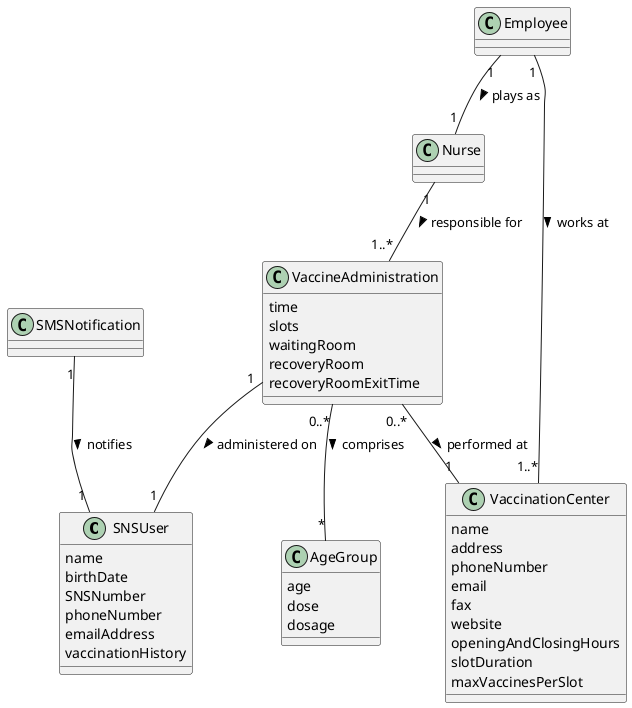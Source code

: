 @startuml
'https://plantuml.com/class-diagram

class SNSUser{
    name
    birthDate
    SNSNumber
    phoneNumber
    emailAddress
    vaccinationHistory
}

class Nurse

class VaccinationCenter{
    name
    address
    phoneNumber
    email
    fax
    website
    openingAndClosingHours
    slotDuration
    maxVaccinesPerSlot
}


class VaccineAdministration{
    time
    slots
    waitingRoom
    recoveryRoom
    recoveryRoomExitTime
}

class AgeGroup{
    age
    dose
    dosage
}

class SMSNotification


Employee "1" -- "1" Nurse:> plays as
Employee "1" -- "1..*" VaccinationCenter:> works at

Nurse "1" -- "1..*" VaccineAdministration: > responsible for

VaccineAdministration "1" -- "1" SNSUser: > administered on
VaccineAdministration "0..*" -- "1" VaccinationCenter: > performed at
VaccineAdministration "0..*" -- "*" AgeGroup: > comprises

SMSNotification "1" -- "1" SNSUser: > notifies

@enduml